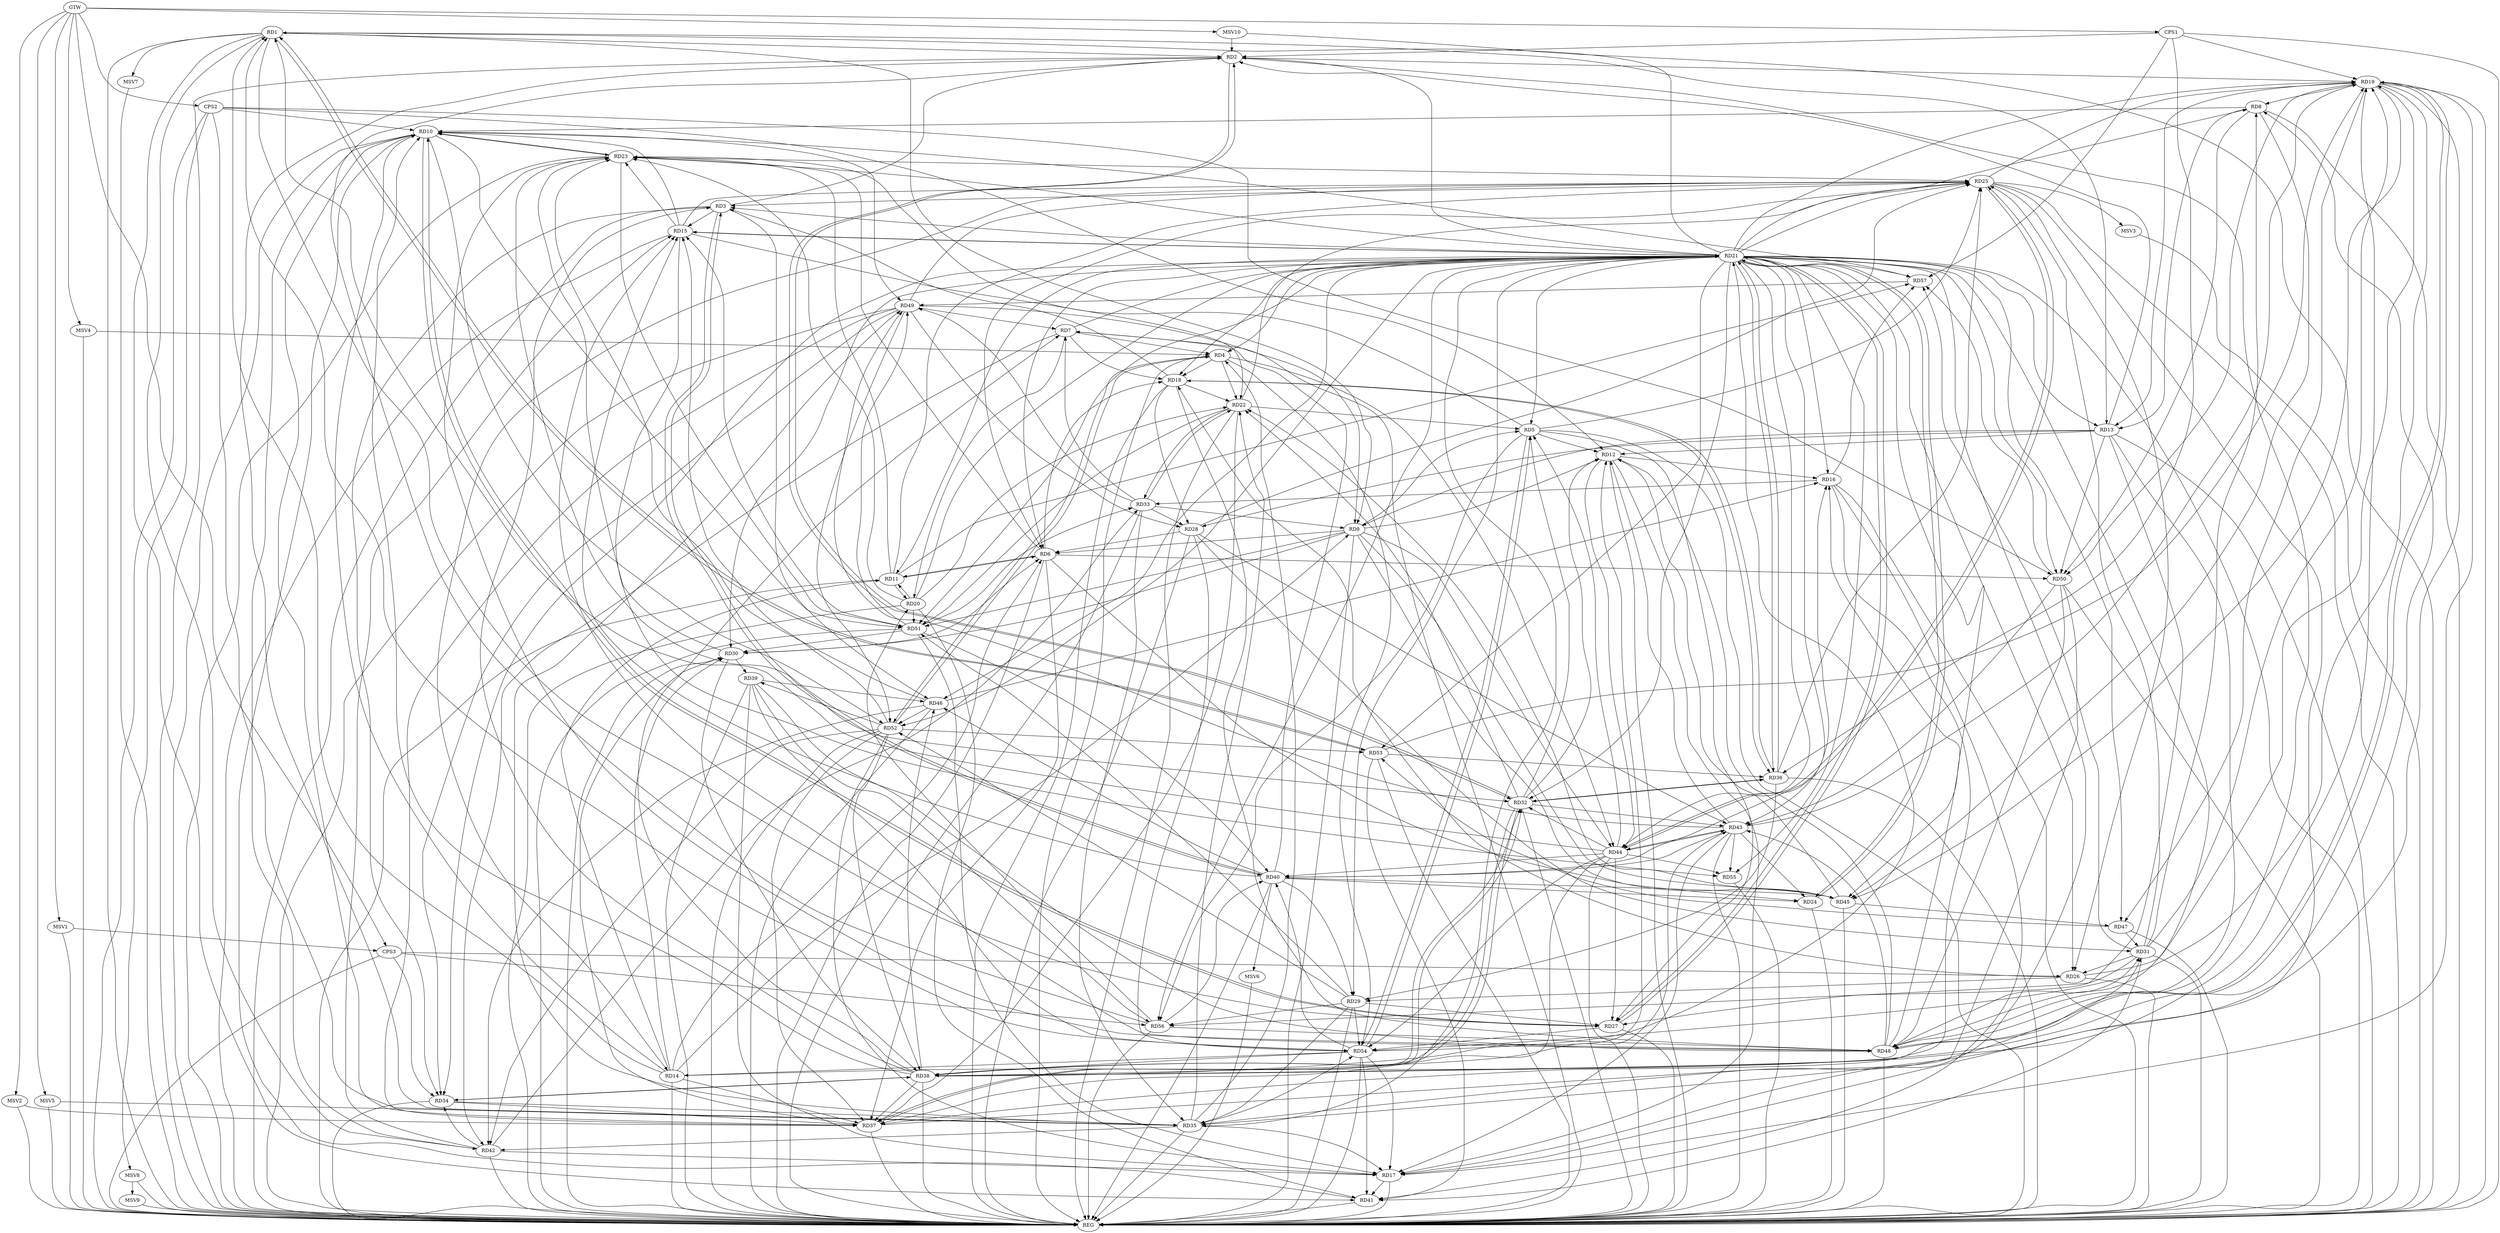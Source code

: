 strict digraph G {
  RD1 [ label="RD1" ];
  RD2 [ label="RD2" ];
  RD3 [ label="RD3" ];
  RD4 [ label="RD4" ];
  RD5 [ label="RD5" ];
  RD6 [ label="RD6" ];
  RD7 [ label="RD7" ];
  RD8 [ label="RD8" ];
  RD9 [ label="RD9" ];
  RD10 [ label="RD10" ];
  RD11 [ label="RD11" ];
  RD12 [ label="RD12" ];
  RD13 [ label="RD13" ];
  RD14 [ label="RD14" ];
  RD15 [ label="RD15" ];
  RD16 [ label="RD16" ];
  RD17 [ label="RD17" ];
  RD18 [ label="RD18" ];
  RD19 [ label="RD19" ];
  RD20 [ label="RD20" ];
  RD21 [ label="RD21" ];
  RD22 [ label="RD22" ];
  RD23 [ label="RD23" ];
  RD24 [ label="RD24" ];
  RD25 [ label="RD25" ];
  RD26 [ label="RD26" ];
  RD27 [ label="RD27" ];
  RD28 [ label="RD28" ];
  RD29 [ label="RD29" ];
  RD30 [ label="RD30" ];
  RD31 [ label="RD31" ];
  RD32 [ label="RD32" ];
  RD33 [ label="RD33" ];
  RD34 [ label="RD34" ];
  RD35 [ label="RD35" ];
  RD36 [ label="RD36" ];
  RD37 [ label="RD37" ];
  RD38 [ label="RD38" ];
  RD39 [ label="RD39" ];
  RD40 [ label="RD40" ];
  RD41 [ label="RD41" ];
  RD42 [ label="RD42" ];
  RD43 [ label="RD43" ];
  RD44 [ label="RD44" ];
  RD45 [ label="RD45" ];
  RD46 [ label="RD46" ];
  RD47 [ label="RD47" ];
  RD48 [ label="RD48" ];
  RD49 [ label="RD49" ];
  RD50 [ label="RD50" ];
  RD51 [ label="RD51" ];
  RD52 [ label="RD52" ];
  RD53 [ label="RD53" ];
  RD54 [ label="RD54" ];
  RD55 [ label="RD55" ];
  RD56 [ label="RD56" ];
  RD57 [ label="RD57" ];
  CPS1 [ label="CPS1" ];
  CPS2 [ label="CPS2" ];
  CPS3 [ label="CPS3" ];
  GTW [ label="GTW" ];
  REG [ label="REG" ];
  MSV1 [ label="MSV1" ];
  MSV2 [ label="MSV2" ];
  MSV3 [ label="MSV3" ];
  MSV4 [ label="MSV4" ];
  MSV5 [ label="MSV5" ];
  MSV6 [ label="MSV6" ];
  MSV7 [ label="MSV7" ];
  MSV8 [ label="MSV8" ];
  MSV9 [ label="MSV9" ];
  MSV10 [ label="MSV10" ];
  RD1 -> RD2;
  RD1 -> RD9;
  RD1 -> RD13;
  RD14 -> RD1;
  RD21 -> RD1;
  RD1 -> RD27;
  RD1 -> RD41;
  RD1 -> RD42;
  RD44 -> RD1;
  RD1 -> RD53;
  RD53 -> RD1;
  RD54 -> RD1;
  RD3 -> RD2;
  RD13 -> RD2;
  RD2 -> RD19;
  RD21 -> RD2;
  RD2 -> RD32;
  RD32 -> RD2;
  RD2 -> RD35;
  RD2 -> RD48;
  RD56 -> RD2;
  RD3 -> RD15;
  RD18 -> RD3;
  RD25 -> RD3;
  RD3 -> RD34;
  RD38 -> RD3;
  RD3 -> RD40;
  RD40 -> RD3;
  RD3 -> RD46;
  RD7 -> RD4;
  RD4 -> RD18;
  RD4 -> RD22;
  RD35 -> RD4;
  RD4 -> RD44;
  RD4 -> RD52;
  RD52 -> RD4;
  RD4 -> RD54;
  RD9 -> RD5;
  RD5 -> RD12;
  RD22 -> RD5;
  RD5 -> RD23;
  RD5 -> RD25;
  RD5 -> RD27;
  RD32 -> RD5;
  RD44 -> RD5;
  RD5 -> RD54;
  RD54 -> RD5;
  RD5 -> RD56;
  RD9 -> RD6;
  RD6 -> RD11;
  RD11 -> RD6;
  RD14 -> RD6;
  RD6 -> RD18;
  RD6 -> RD23;
  RD25 -> RD6;
  RD28 -> RD6;
  RD30 -> RD6;
  RD6 -> RD37;
  RD6 -> RD45;
  RD6 -> RD50;
  RD7 -> RD18;
  RD7 -> RD20;
  RD7 -> RD21;
  RD33 -> RD7;
  RD38 -> RD7;
  RD40 -> RD7;
  RD7 -> RD42;
  RD49 -> RD7;
  RD8 -> RD10;
  RD8 -> RD13;
  RD14 -> RD8;
  RD19 -> RD8;
  RD31 -> RD8;
  RD8 -> RD45;
  RD8 -> RD50;
  RD9 -> RD12;
  RD13 -> RD9;
  RD14 -> RD9;
  RD9 -> RD24;
  RD9 -> RD30;
  RD33 -> RD9;
  RD9 -> RD44;
  RD9 -> RD45;
  RD49 -> RD9;
  RD9 -> RD51;
  RD14 -> RD10;
  RD15 -> RD10;
  RD10 -> RD23;
  RD23 -> RD10;
  RD10 -> RD27;
  RD27 -> RD10;
  RD10 -> RD37;
  RD38 -> RD10;
  RD41 -> RD10;
  RD10 -> RD42;
  RD10 -> RD49;
  RD10 -> RD51;
  RD10 -> RD52;
  RD10 -> RD57;
  RD14 -> RD11;
  RD11 -> RD20;
  RD20 -> RD11;
  RD21 -> RD11;
  RD11 -> RD23;
  RD11 -> RD25;
  RD11 -> RD57;
  RD13 -> RD12;
  RD12 -> RD16;
  RD12 -> RD17;
  RD32 -> RD12;
  RD38 -> RD12;
  RD43 -> RD12;
  RD12 -> RD44;
  RD45 -> RD12;
  RD48 -> RD12;
  RD19 -> RD13;
  RD13 -> RD27;
  RD13 -> RD28;
  RD13 -> RD38;
  RD13 -> RD50;
  RD25 -> RD14;
  RD14 -> RD30;
  RD14 -> RD37;
  RD54 -> RD14;
  RD15 -> RD21;
  RD15 -> RD22;
  RD15 -> RD23;
  RD15 -> RD25;
  RD40 -> RD15;
  RD42 -> RD15;
  RD48 -> RD15;
  RD51 -> RD15;
  RD52 -> RD15;
  RD15 -> RD55;
  RD21 -> RD16;
  RD16 -> RD33;
  RD16 -> RD37;
  RD40 -> RD16;
  RD16 -> RD41;
  RD46 -> RD16;
  RD48 -> RD16;
  RD16 -> RD57;
  RD19 -> RD17;
  RD21 -> RD17;
  RD25 -> RD17;
  RD35 -> RD17;
  RD39 -> RD17;
  RD17 -> RD41;
  RD42 -> RD17;
  RD43 -> RD17;
  RD51 -> RD17;
  RD52 -> RD17;
  RD54 -> RD17;
  RD18 -> RD22;
  RD26 -> RD18;
  RD18 -> RD28;
  RD18 -> RD36;
  RD36 -> RD18;
  RD18 -> RD48;
  RD21 -> RD19;
  RD25 -> RD19;
  RD26 -> RD19;
  RD31 -> RD19;
  RD19 -> RD35;
  RD38 -> RD19;
  RD43 -> RD19;
  RD19 -> RD45;
  RD19 -> RD47;
  RD19 -> RD48;
  RD48 -> RD19;
  RD19 -> RD50;
  RD53 -> RD19;
  RD19 -> RD54;
  RD20 -> RD21;
  RD20 -> RD22;
  RD20 -> RD23;
  RD20 -> RD41;
  RD20 -> RD51;
  RD56 -> RD20;
  RD24 -> RD21;
  RD21 -> RD27;
  RD27 -> RD21;
  RD21 -> RD35;
  RD36 -> RD21;
  RD21 -> RD43;
  RD21 -> RD45;
  RD21 -> RD48;
  RD54 -> RD21;
  RD22 -> RD25;
  RD32 -> RD22;
  RD22 -> RD33;
  RD33 -> RD22;
  RD35 -> RD22;
  RD22 -> RD37;
  RD45 -> RD22;
  RD22 -> RD51;
  RD23 -> RD25;
  RD30 -> RD23;
  RD23 -> RD32;
  RD46 -> RD23;
  RD48 -> RD23;
  RD23 -> RD51;
  RD40 -> RD24;
  RD43 -> RD24;
  RD25 -> RD26;
  RD28 -> RD25;
  RD31 -> RD25;
  RD36 -> RD25;
  RD25 -> RD44;
  RD44 -> RD25;
  RD49 -> RD25;
  RD26 -> RD29;
  RD31 -> RD26;
  RD29 -> RD27;
  RD44 -> RD27;
  RD27 -> RD54;
  RD28 -> RD31;
  RD33 -> RD28;
  RD28 -> RD43;
  RD49 -> RD28;
  RD28 -> RD54;
  RD29 -> RD35;
  RD36 -> RD29;
  RD40 -> RD29;
  RD29 -> RD51;
  RD29 -> RD52;
  RD29 -> RD54;
  RD29 -> RD56;
  RD37 -> RD30;
  RD30 -> RD38;
  RD30 -> RD39;
  RD51 -> RD30;
  RD37 -> RD31;
  RD31 -> RD41;
  RD47 -> RD31;
  RD48 -> RD31;
  RD31 -> RD56;
  RD31 -> RD57;
  RD32 -> RD36;
  RD36 -> RD32;
  RD32 -> RD37;
  RD37 -> RD32;
  RD32 -> RD38;
  RD38 -> RD32;
  RD32 -> RD43;
  RD44 -> RD32;
  RD33 -> RD35;
  RD42 -> RD33;
  RD33 -> RD49;
  RD51 -> RD33;
  RD34 -> RD35;
  RD34 -> RD37;
  RD34 -> RD38;
  RD38 -> RD34;
  RD42 -> RD34;
  RD49 -> RD34;
  RD35 -> RD42;
  RD35 -> RD49;
  RD50 -> RD35;
  RD35 -> RD54;
  RD53 -> RD36;
  RD38 -> RD37;
  RD44 -> RD37;
  RD49 -> RD37;
  RD52 -> RD37;
  RD38 -> RD43;
  RD38 -> RD46;
  RD52 -> RD38;
  RD54 -> RD38;
  RD39 -> RD46;
  RD39 -> RD48;
  RD52 -> RD39;
  RD39 -> RD54;
  RD39 -> RD56;
  RD43 -> RD40;
  RD44 -> RD40;
  RD40 -> RD45;
  RD40 -> RD46;
  RD51 -> RD40;
  RD54 -> RD40;
  RD56 -> RD40;
  RD53 -> RD41;
  RD54 -> RD41;
  RD46 -> RD42;
  RD52 -> RD42;
  RD43 -> RD44;
  RD44 -> RD43;
  RD48 -> RD43;
  RD43 -> RD49;
  RD50 -> RD43;
  RD43 -> RD55;
  RD44 -> RD54;
  RD44 -> RD55;
  RD45 -> RD47;
  RD46 -> RD52;
  RD47 -> RD53;
  RD50 -> RD48;
  RD56 -> RD48;
  RD51 -> RD49;
  RD49 -> RD52;
  RD57 -> RD49;
  RD50 -> RD57;
  RD52 -> RD53;
  CPS1 -> RD19;
  CPS1 -> RD2;
  CPS1 -> RD36;
  CPS1 -> RD57;
  CPS2 -> RD10;
  CPS2 -> RD12;
  CPS2 -> RD50;
  CPS2 -> RD35;
  CPS3 -> RD34;
  CPS3 -> RD56;
  CPS3 -> RD26;
  GTW -> CPS1;
  GTW -> CPS2;
  GTW -> CPS3;
  RD1 -> REG;
  RD2 -> REG;
  RD3 -> REG;
  RD4 -> REG;
  RD5 -> REG;
  RD6 -> REG;
  RD7 -> REG;
  RD8 -> REG;
  RD9 -> REG;
  RD10 -> REG;
  RD11 -> REG;
  RD12 -> REG;
  RD13 -> REG;
  RD14 -> REG;
  RD15 -> REG;
  RD16 -> REG;
  RD17 -> REG;
  RD18 -> REG;
  RD19 -> REG;
  RD20 -> REG;
  RD21 -> REG;
  RD22 -> REG;
  RD23 -> REG;
  RD24 -> REG;
  RD25 -> REG;
  RD26 -> REG;
  RD27 -> REG;
  RD28 -> REG;
  RD29 -> REG;
  RD30 -> REG;
  RD31 -> REG;
  RD32 -> REG;
  RD33 -> REG;
  RD34 -> REG;
  RD35 -> REG;
  RD36 -> REG;
  RD37 -> REG;
  RD38 -> REG;
  RD39 -> REG;
  RD40 -> REG;
  RD41 -> REG;
  RD42 -> REG;
  RD43 -> REG;
  RD44 -> REG;
  RD45 -> REG;
  RD46 -> REG;
  RD47 -> REG;
  RD48 -> REG;
  RD49 -> REG;
  RD50 -> REG;
  RD51 -> REG;
  RD52 -> REG;
  RD53 -> REG;
  RD54 -> REG;
  RD55 -> REG;
  RD56 -> REG;
  CPS1 -> REG;
  CPS2 -> REG;
  CPS3 -> REG;
  RD21 -> RD30;
  RD21 -> RD51;
  RD21 -> RD8;
  RD21 -> RD47;
  RD21 -> RD53;
  RD21 -> RD57;
  RD21 -> RD25;
  RD21 -> RD13;
  RD21 -> RD15;
  RD21 -> RD34;
  RD21 -> RD5;
  RD21 -> RD36;
  RD21 -> RD24;
  RD21 -> RD50;
  RD21 -> RD6;
  RD21 -> RD46;
  RD21 -> RD44;
  RD21 -> RD23;
  RD21 -> RD18;
  RD21 -> RD55;
  RD21 -> RD26;
  RD21 -> RD52;
  RD21 -> RD4;
  RD21 -> RD32;
  RD21 -> RD3;
  RD21 -> RD56;
  RD21 -> RD29;
  MSV1 -> CPS3;
  GTW -> MSV1;
  MSV1 -> REG;
  MSV2 -> RD37;
  GTW -> MSV2;
  MSV2 -> REG;
  RD25 -> MSV3;
  MSV3 -> REG;
  MSV4 -> RD4;
  GTW -> MSV4;
  MSV4 -> REG;
  MSV5 -> RD35;
  GTW -> MSV5;
  MSV5 -> REG;
  RD40 -> MSV6;
  MSV6 -> REG;
  RD1 -> MSV7;
  MSV7 -> REG;
  CPS2 -> MSV8;
  MSV8 -> REG;
  MSV8 -> MSV9;
  MSV9 -> REG;
  MSV10 -> RD2;
  GTW -> MSV10;
  MSV10 -> REG;
}
